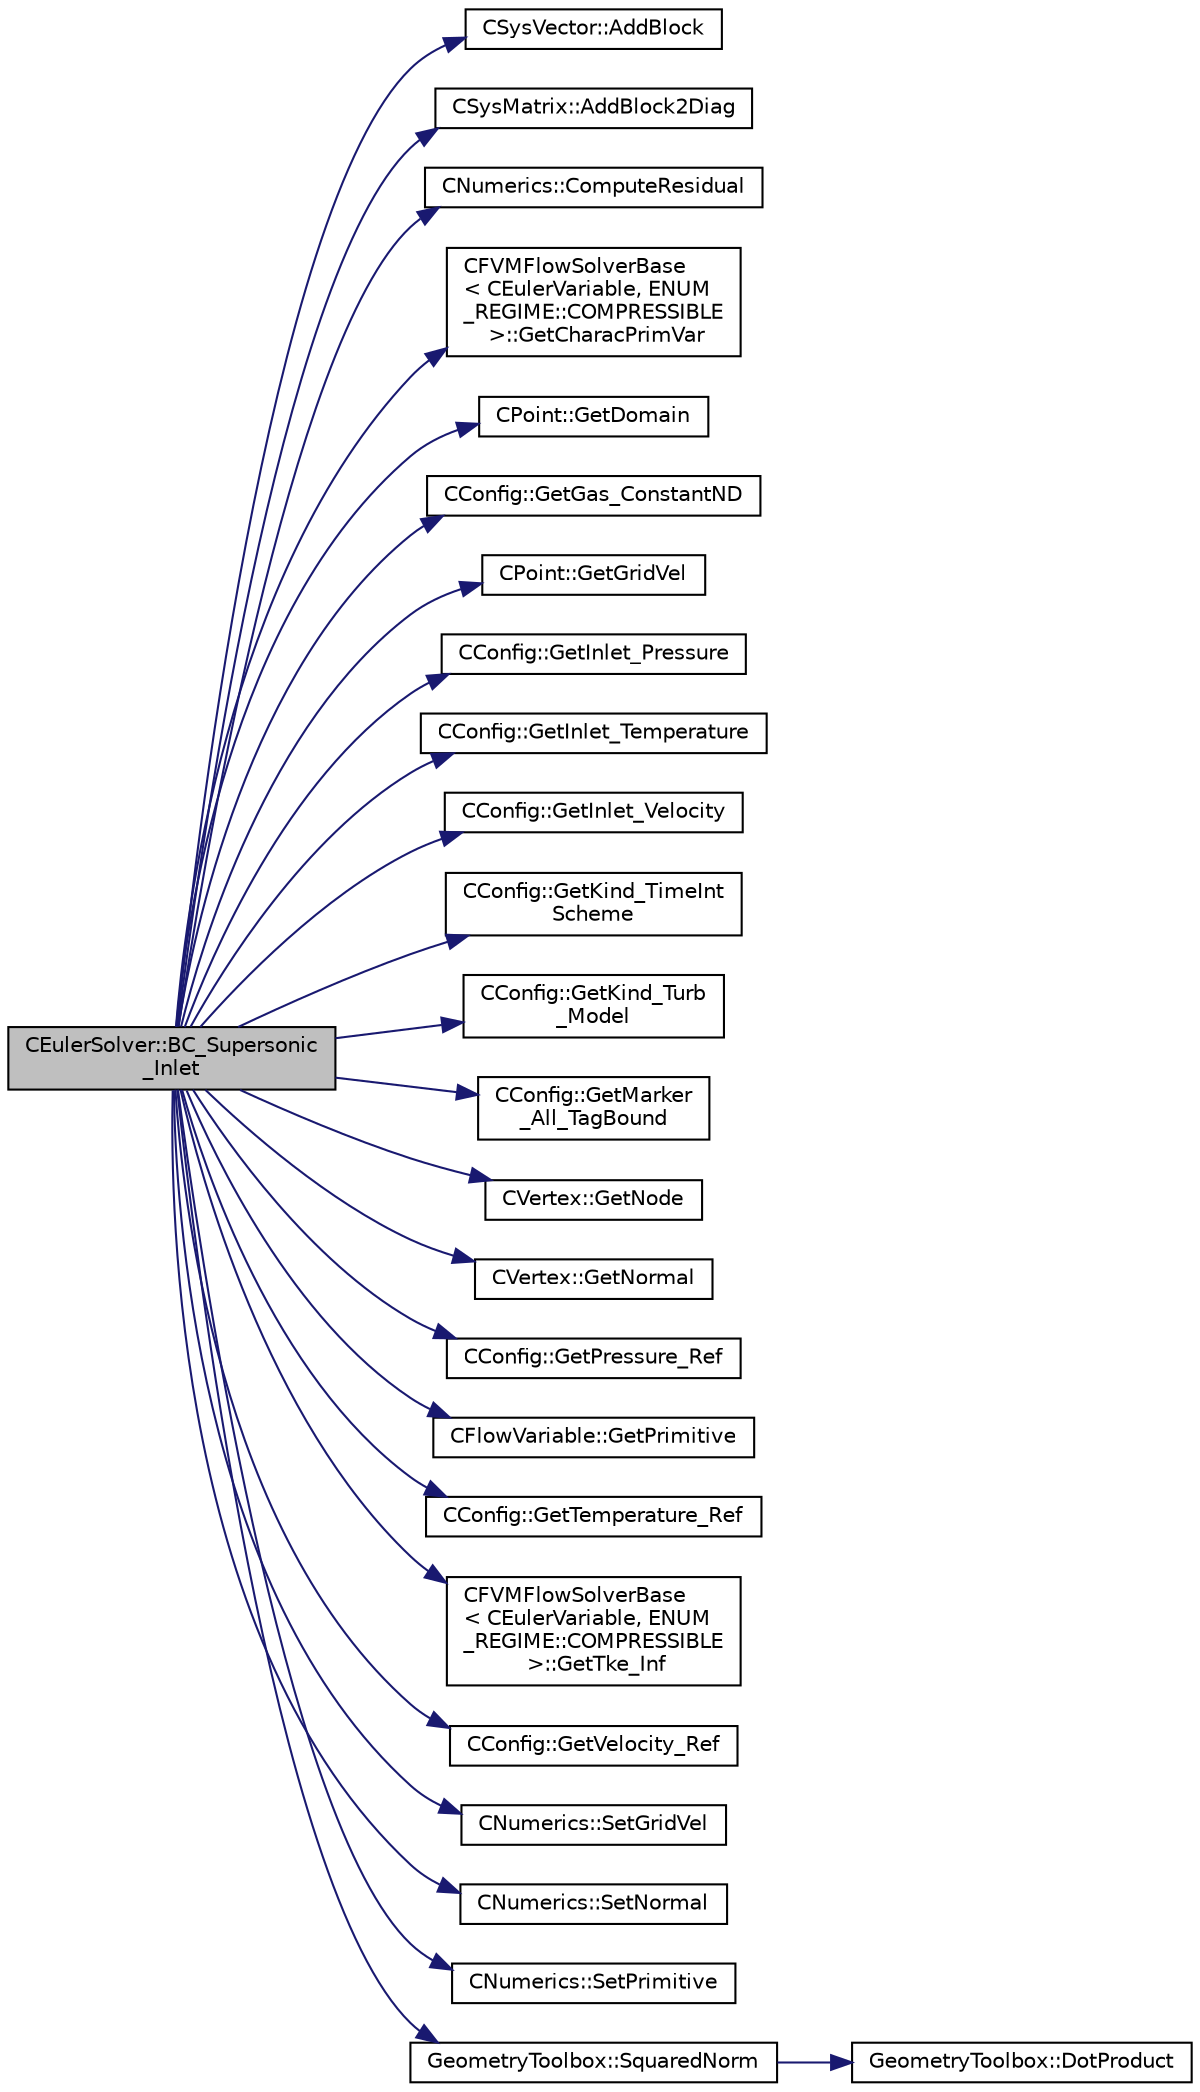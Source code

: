 digraph "CEulerSolver::BC_Supersonic_Inlet"
{
 // LATEX_PDF_SIZE
  edge [fontname="Helvetica",fontsize="10",labelfontname="Helvetica",labelfontsize="10"];
  node [fontname="Helvetica",fontsize="10",shape=record];
  rankdir="LR";
  Node1 [label="CEulerSolver::BC_Supersonic\l_Inlet",height=0.2,width=0.4,color="black", fillcolor="grey75", style="filled", fontcolor="black",tooltip="Impose a supersonic inlet boundary condition."];
  Node1 -> Node2 [color="midnightblue",fontsize="10",style="solid",fontname="Helvetica"];
  Node2 [label="CSysVector::AddBlock",height=0.2,width=0.4,color="black", fillcolor="white", style="filled",URL="$classCSysVector.html#aa463275cba394503a9778529fdaa4494",tooltip="Add \"block\" to the vector, see SetBlock."];
  Node1 -> Node3 [color="midnightblue",fontsize="10",style="solid",fontname="Helvetica"];
  Node3 [label="CSysMatrix::AddBlock2Diag",height=0.2,width=0.4,color="black", fillcolor="white", style="filled",URL="$classCSysMatrix.html#a5a4ef7eeb7f009450f575660108ed7be",tooltip="Non overwrite version of SetBlock2Diag, also with scaling."];
  Node1 -> Node4 [color="midnightblue",fontsize="10",style="solid",fontname="Helvetica"];
  Node4 [label="CNumerics::ComputeResidual",height=0.2,width=0.4,color="black", fillcolor="white", style="filled",URL="$classCNumerics.html#aa0ca13663a047ef2640b377b33875e29",tooltip="Compute the numerical residual."];
  Node1 -> Node5 [color="midnightblue",fontsize="10",style="solid",fontname="Helvetica"];
  Node5 [label="CFVMFlowSolverBase\l\< CEulerVariable, ENUM\l_REGIME::COMPRESSIBLE\l \>::GetCharacPrimVar",height=0.2,width=0.4,color="black", fillcolor="white", style="filled",URL="$classCFVMFlowSolverBase.html#ae73b0d73306a98b33c8f7fe0f43b1e66",tooltip="Value of the characteristic variables at the boundaries."];
  Node1 -> Node6 [color="midnightblue",fontsize="10",style="solid",fontname="Helvetica"];
  Node6 [label="CPoint::GetDomain",height=0.2,width=0.4,color="black", fillcolor="white", style="filled",URL="$classCPoint.html#aa58a27b602e47ddcad22ae74a5c6bc81",tooltip="For parallel computation, its indicates if a point must be computed or not."];
  Node1 -> Node7 [color="midnightblue",fontsize="10",style="solid",fontname="Helvetica"];
  Node7 [label="CConfig::GetGas_ConstantND",height=0.2,width=0.4,color="black", fillcolor="white", style="filled",URL="$classCConfig.html#a1431ababf767a9f74ff74fe9ef647957",tooltip="Get the value of specific gas constant."];
  Node1 -> Node8 [color="midnightblue",fontsize="10",style="solid",fontname="Helvetica"];
  Node8 [label="CPoint::GetGridVel",height=0.2,width=0.4,color="black", fillcolor="white", style="filled",URL="$classCPoint.html#a65d855a9c2ad2971546038b34acd5b92",tooltip="Get the value of the grid velocity at the point."];
  Node1 -> Node9 [color="midnightblue",fontsize="10",style="solid",fontname="Helvetica"];
  Node9 [label="CConfig::GetInlet_Pressure",height=0.2,width=0.4,color="black", fillcolor="white", style="filled",URL="$classCConfig.html#a8529d210313f60f10cd7b32f4f725bef",tooltip="Get the pressure at a supersonic inlet boundary."];
  Node1 -> Node10 [color="midnightblue",fontsize="10",style="solid",fontname="Helvetica"];
  Node10 [label="CConfig::GetInlet_Temperature",height=0.2,width=0.4,color="black", fillcolor="white", style="filled",URL="$classCConfig.html#aef367bd79837586403ddffce5c65a8de",tooltip="Get the temperature at a supersonic inlet boundary."];
  Node1 -> Node11 [color="midnightblue",fontsize="10",style="solid",fontname="Helvetica"];
  Node11 [label="CConfig::GetInlet_Velocity",height=0.2,width=0.4,color="black", fillcolor="white", style="filled",URL="$classCConfig.html#a01574a5005b4c46e15ea4afaaa70b879",tooltip="Get the velocity vector at a supersonic inlet boundary."];
  Node1 -> Node12 [color="midnightblue",fontsize="10",style="solid",fontname="Helvetica"];
  Node12 [label="CConfig::GetKind_TimeInt\lScheme",height=0.2,width=0.4,color="black", fillcolor="white", style="filled",URL="$classCConfig.html#ad16f71356f146b530fb1fbb45444525c",tooltip="Get the kind of time integration method."];
  Node1 -> Node13 [color="midnightblue",fontsize="10",style="solid",fontname="Helvetica"];
  Node13 [label="CConfig::GetKind_Turb\l_Model",height=0.2,width=0.4,color="black", fillcolor="white", style="filled",URL="$classCConfig.html#a42cf888b42ce34079b2e3987bbf147dd",tooltip="Get the kind of the turbulence model."];
  Node1 -> Node14 [color="midnightblue",fontsize="10",style="solid",fontname="Helvetica"];
  Node14 [label="CConfig::GetMarker\l_All_TagBound",height=0.2,width=0.4,color="black", fillcolor="white", style="filled",URL="$classCConfig.html#ab8c9c1f45950a29355be4ff357049440",tooltip="Get the index of the surface defined in the geometry file."];
  Node1 -> Node15 [color="midnightblue",fontsize="10",style="solid",fontname="Helvetica"];
  Node15 [label="CVertex::GetNode",height=0.2,width=0.4,color="black", fillcolor="white", style="filled",URL="$classCVertex.html#ad568da06e7191358d3a09a1bee71cdb5",tooltip="Get the node of the vertex."];
  Node1 -> Node16 [color="midnightblue",fontsize="10",style="solid",fontname="Helvetica"];
  Node16 [label="CVertex::GetNormal",height=0.2,width=0.4,color="black", fillcolor="white", style="filled",URL="$classCVertex.html#a57cacfe764770e6c0e54c278cb584f7c",tooltip="Copy the the normal vector of a face."];
  Node1 -> Node17 [color="midnightblue",fontsize="10",style="solid",fontname="Helvetica"];
  Node17 [label="CConfig::GetPressure_Ref",height=0.2,width=0.4,color="black", fillcolor="white", style="filled",URL="$classCConfig.html#a75b1f9203bdb8ced64323a100fa3aef9",tooltip="Get the value of the reference pressure for non-dimensionalization."];
  Node1 -> Node18 [color="midnightblue",fontsize="10",style="solid",fontname="Helvetica"];
  Node18 [label="CFlowVariable::GetPrimitive",height=0.2,width=0.4,color="black", fillcolor="white", style="filled",URL="$classCFlowVariable.html#a852271c741f1e7cdb1d391941266d344",tooltip="Get a primitive variable."];
  Node1 -> Node19 [color="midnightblue",fontsize="10",style="solid",fontname="Helvetica"];
  Node19 [label="CConfig::GetTemperature_Ref",height=0.2,width=0.4,color="black", fillcolor="white", style="filled",URL="$classCConfig.html#a218d027f78cd801a8734a2d4581591ad",tooltip="Get the value of the reference temperature for non-dimensionalization."];
  Node1 -> Node20 [color="midnightblue",fontsize="10",style="solid",fontname="Helvetica"];
  Node20 [label="CFVMFlowSolverBase\l\< CEulerVariable, ENUM\l_REGIME::COMPRESSIBLE\l \>::GetTke_Inf",height=0.2,width=0.4,color="black", fillcolor="white", style="filled",URL="$classCFVMFlowSolverBase.html#a8079f4ff43753428e768f14a2ae71e23",tooltip="Get the turbulent kinetic energy at the infinity."];
  Node1 -> Node21 [color="midnightblue",fontsize="10",style="solid",fontname="Helvetica"];
  Node21 [label="CConfig::GetVelocity_Ref",height=0.2,width=0.4,color="black", fillcolor="white", style="filled",URL="$classCConfig.html#afad4537005c210e8a7fc015a51b8ae4c",tooltip="Get the value of the reference velocity for non-dimensionalization."];
  Node1 -> Node22 [color="midnightblue",fontsize="10",style="solid",fontname="Helvetica"];
  Node22 [label="CNumerics::SetGridVel",height=0.2,width=0.4,color="black", fillcolor="white", style="filled",URL="$classCNumerics.html#a3f116b5718153aefee7a22735797af29",tooltip="Set the velocity of the computational grid."];
  Node1 -> Node23 [color="midnightblue",fontsize="10",style="solid",fontname="Helvetica"];
  Node23 [label="CNumerics::SetNormal",height=0.2,width=0.4,color="black", fillcolor="white", style="filled",URL="$classCNumerics.html#a93fd2262832ae5081317548f2f9cdbb3",tooltip="Set the value of the normal vector to the face between two points."];
  Node1 -> Node24 [color="midnightblue",fontsize="10",style="solid",fontname="Helvetica"];
  Node24 [label="CNumerics::SetPrimitive",height=0.2,width=0.4,color="black", fillcolor="white", style="filled",URL="$classCNumerics.html#a028c500ba7ce96d3af061fc8218f76f1",tooltip="Set the value of the primitive variables."];
  Node1 -> Node25 [color="midnightblue",fontsize="10",style="solid",fontname="Helvetica"];
  Node25 [label="GeometryToolbox::SquaredNorm",height=0.2,width=0.4,color="black", fillcolor="white", style="filled",URL="$group__GeometryToolbox.html#ga98c9b9314cc6352c9bba49b8cfb4b056",tooltip=" "];
  Node25 -> Node26 [color="midnightblue",fontsize="10",style="solid",fontname="Helvetica"];
  Node26 [label="GeometryToolbox::DotProduct",height=0.2,width=0.4,color="black", fillcolor="white", style="filled",URL="$group__GeometryToolbox.html#ga7ec3e1e20fab73dbf0159fe38492cc89",tooltip=" "];
}
